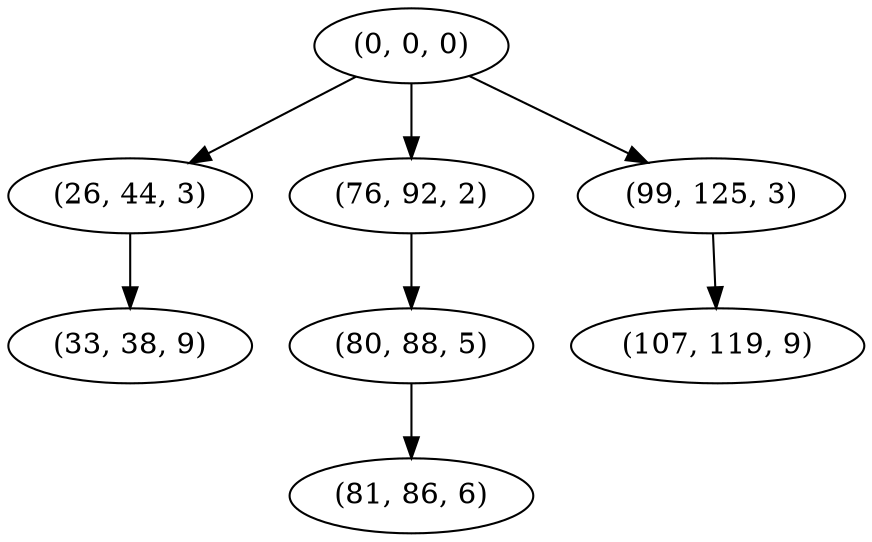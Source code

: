 digraph tree {
    "(0, 0, 0)";
    "(26, 44, 3)";
    "(33, 38, 9)";
    "(76, 92, 2)";
    "(80, 88, 5)";
    "(81, 86, 6)";
    "(99, 125, 3)";
    "(107, 119, 9)";
    "(0, 0, 0)" -> "(26, 44, 3)";
    "(0, 0, 0)" -> "(76, 92, 2)";
    "(0, 0, 0)" -> "(99, 125, 3)";
    "(26, 44, 3)" -> "(33, 38, 9)";
    "(76, 92, 2)" -> "(80, 88, 5)";
    "(80, 88, 5)" -> "(81, 86, 6)";
    "(99, 125, 3)" -> "(107, 119, 9)";
}

